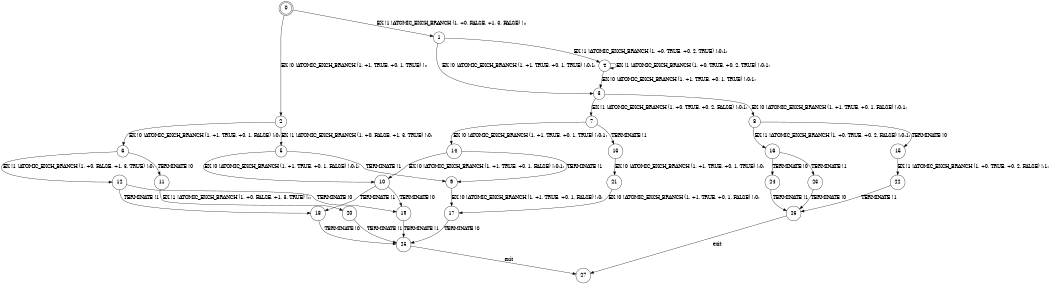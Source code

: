 digraph BCG {
size = "7, 10.5";
center = TRUE;
node [shape = circle];
0 [peripheries = 2];
0 -> 1 [label = "EX !1 !ATOMIC_EXCH_BRANCH (1, +0, FALSE, +1, 3, FALSE) !::"];
0 -> 2 [label = "EX !0 !ATOMIC_EXCH_BRANCH (1, +1, TRUE, +0, 1, TRUE) !::"];
1 -> 3 [label = "EX !0 !ATOMIC_EXCH_BRANCH (1, +1, TRUE, +0, 1, TRUE) !:0:1:"];
1 -> 4 [label = "EX !1 !ATOMIC_EXCH_BRANCH (1, +0, TRUE, +0, 2, TRUE) !:0:1:"];
2 -> 5 [label = "EX !1 !ATOMIC_EXCH_BRANCH (1, +0, FALSE, +1, 3, TRUE) !:0:"];
2 -> 6 [label = "EX !0 !ATOMIC_EXCH_BRANCH (1, +1, TRUE, +0, 1, FALSE) !:0:"];
3 -> 7 [label = "EX !1 !ATOMIC_EXCH_BRANCH (1, +0, TRUE, +0, 2, FALSE) !:0:1:"];
3 -> 8 [label = "EX !0 !ATOMIC_EXCH_BRANCH (1, +1, TRUE, +0, 1, FALSE) !:0:1:"];
4 -> 3 [label = "EX !0 !ATOMIC_EXCH_BRANCH (1, +1, TRUE, +0, 1, TRUE) !:0:1:"];
4 -> 4 [label = "EX !1 !ATOMIC_EXCH_BRANCH (1, +0, TRUE, +0, 2, TRUE) !:0:1:"];
5 -> 9 [label = "TERMINATE !1"];
5 -> 10 [label = "EX !0 !ATOMIC_EXCH_BRANCH (1, +1, TRUE, +0, 1, FALSE) !:0:1:"];
6 -> 11 [label = "TERMINATE !0"];
6 -> 12 [label = "EX !1 !ATOMIC_EXCH_BRANCH (1, +0, FALSE, +1, 3, TRUE) !:0:"];
7 -> 13 [label = "TERMINATE !1"];
7 -> 14 [label = "EX !0 !ATOMIC_EXCH_BRANCH (1, +1, TRUE, +0, 1, TRUE) !:0:1:"];
8 -> 15 [label = "TERMINATE !0"];
8 -> 16 [label = "EX !1 !ATOMIC_EXCH_BRANCH (1, +0, TRUE, +0, 2, FALSE) !:0:1:"];
9 -> 17 [label = "EX !0 !ATOMIC_EXCH_BRANCH (1, +1, TRUE, +0, 1, FALSE) !:0:"];
10 -> 18 [label = "TERMINATE !1"];
10 -> 19 [label = "TERMINATE !0"];
11 -> 20 [label = "EX !1 !ATOMIC_EXCH_BRANCH (1, +0, FALSE, +1, 3, TRUE) !::"];
12 -> 18 [label = "TERMINATE !1"];
12 -> 19 [label = "TERMINATE !0"];
13 -> 21 [label = "EX !0 !ATOMIC_EXCH_BRANCH (1, +1, TRUE, +0, 1, TRUE) !:0:"];
14 -> 9 [label = "TERMINATE !1"];
14 -> 10 [label = "EX !0 !ATOMIC_EXCH_BRANCH (1, +1, TRUE, +0, 1, FALSE) !:0:1:"];
15 -> 22 [label = "EX !1 !ATOMIC_EXCH_BRANCH (1, +0, TRUE, +0, 2, FALSE) !:1:"];
16 -> 23 [label = "TERMINATE !1"];
16 -> 24 [label = "TERMINATE !0"];
17 -> 25 [label = "TERMINATE !0"];
18 -> 25 [label = "TERMINATE !0"];
19 -> 25 [label = "TERMINATE !1"];
20 -> 25 [label = "TERMINATE !1"];
21 -> 17 [label = "EX !0 !ATOMIC_EXCH_BRANCH (1, +1, TRUE, +0, 1, FALSE) !:0:"];
22 -> 26 [label = "TERMINATE !1"];
23 -> 26 [label = "TERMINATE !0"];
24 -> 26 [label = "TERMINATE !1"];
25 -> 27 [label = "exit"];
26 -> 27 [label = "exit"];
}
